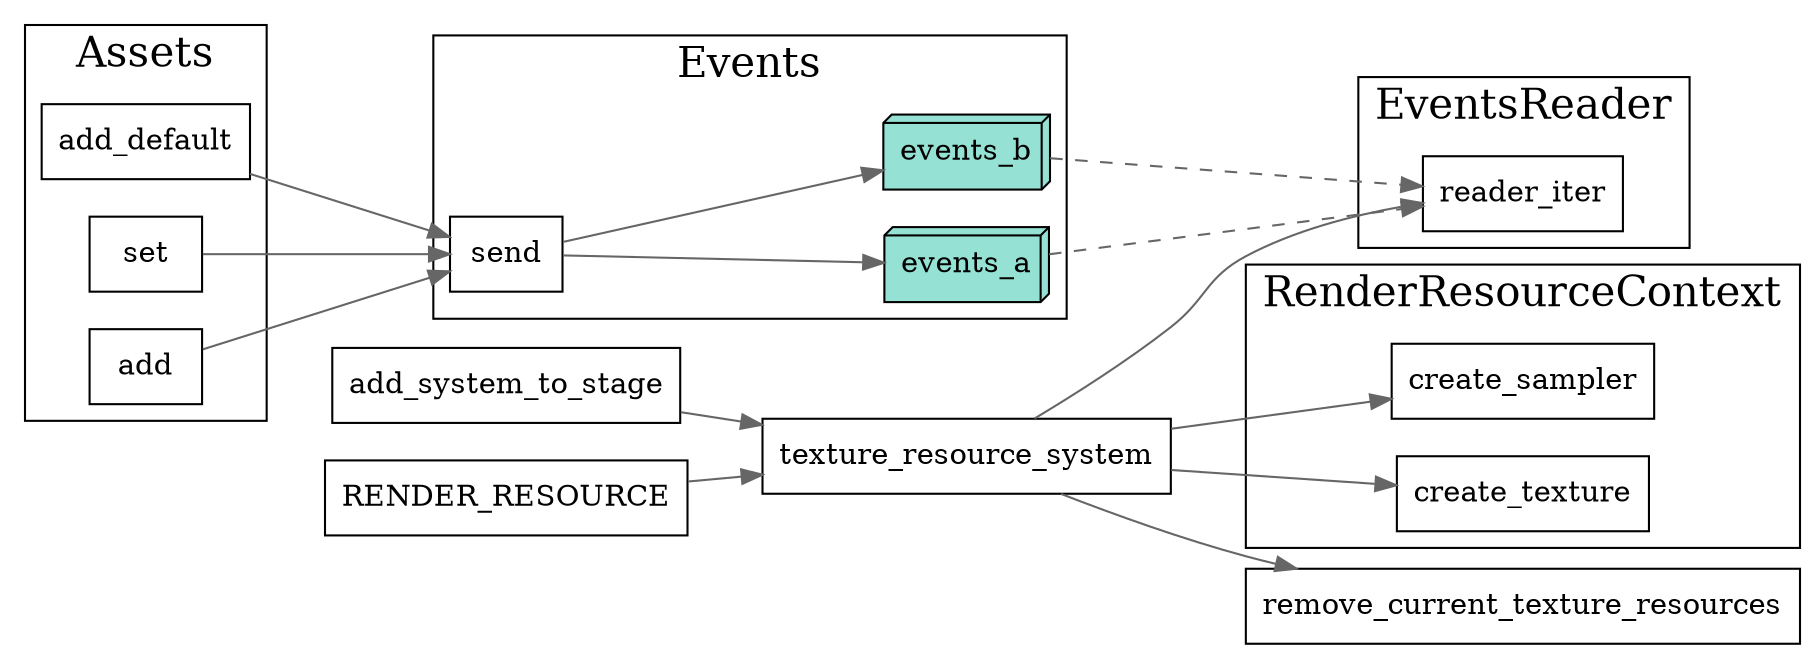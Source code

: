 digraph texture_asset {
  node[shape=box];
  edge[color=gray40];
  newrank=true;
  rankdir=LR;
  subgraph cluster_RenderResourceContext {
    graph[label="RenderResourceContext";fontsize=20;];
    create_sampler;
    create_texture;
  }

  subgraph cluster_Events {
    graph[label="Events";fontsize=20;];
    events_a[
      fillcolor="#95e1d3"
      style=filled;
      shape=box3d;
      label="events_a"
    ];
    events_b[
      fillcolor="#95e1d3"
      style=filled;
      shape=box3d;
      label="events_b"
    ];
    send -> {
      events_a;
      events_b;
    }
  }
  subgraph cluster_EventsReader {
    graph[label="EventsReader";fontsize=20;];
    {
      events_a;
      events_b;
    } -> reader_iter[style=dashed];
  }

  subgraph cluster_Assets {
    graph[label="Assets";fontsize=20;];
    {
      add_default
      set;
      add;
    } -> send;
  }

  add_system_to_stage -> texture_resource_system;
  RENDER_RESOURCE -> texture_resource_system;

  texture_resource_system -> {
    reader_iter;
    remove_current_texture_resources;
    create_sampler;
    create_texture;
  }
}
